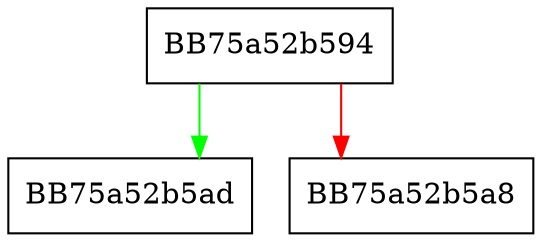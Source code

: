 digraph _Check_max_size {
  node [shape="box"];
  graph [splines=ortho];
  BB75a52b594 -> BB75a52b5ad [color="green"];
  BB75a52b594 -> BB75a52b5a8 [color="red"];
}